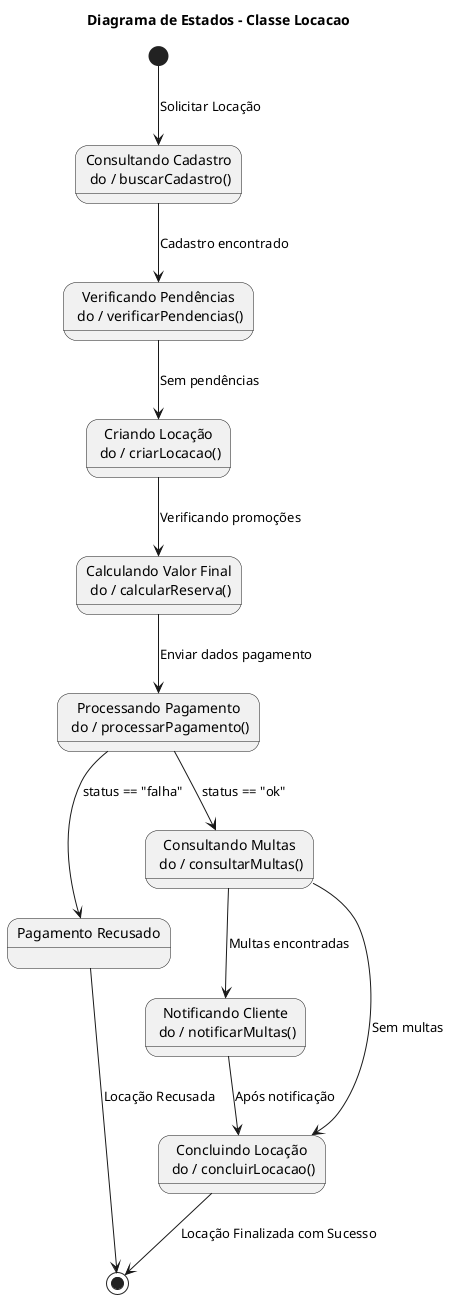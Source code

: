 @startuml
title Diagrama de Estados - Classe Locacao

[*] --> AguardandoVerificacaoCadastro : Solicitar Locação

state AguardandoVerificacaoCadastro as "Consultando Cadastro\n do / buscarCadastro()"
AguardandoVerificacaoCadastro --> VerificandoPendencias : Cadastro encontrado

state VerificandoPendencias as "Verificando Pendências\n do / verificarPendencias()"
VerificandoPendencias --> CriandoLocacao : Sem pendências

state CriandoLocacao as "Criando Locação\n do / criarLocacao()"
CriandoLocacao --> CalculandoValorFinal : Verificando promoções

state CalculandoValorFinal as "Calculando Valor Final\n do / calcularReserva()"
CalculandoValorFinal --> ProcessandoPagamento : Enviar dados pagamento

state ProcessandoPagamento as "Processando Pagamento\n do / processarPagamento()"
ProcessandoPagamento --> PagamentoRecusado : status == "falha"
PagamentoRecusado --> [*] : Locação Recusada

ProcessandoPagamento --> ConsultandoMultas : status == "ok"

state ConsultandoMultas as "Consultando Multas\n do / consultarMultas()"
ConsultandoMultas --> NotificandoMultas : Multas encontradas

state NotificandoMultas as "Notificando Cliente\n do / notificarMultas()"
NotificandoMultas --> ConcluindoLocacao : Após notificação
ConsultandoMultas --> ConcluindoLocacao : Sem multas

state ConcluindoLocacao as "Concluindo Locação\n do / concluirLocacao()"
ConcluindoLocacao --> [*] : Locação Finalizada com Sucesso

state PagamentoRecusado as "Pagamento Recusado"

@enduml
